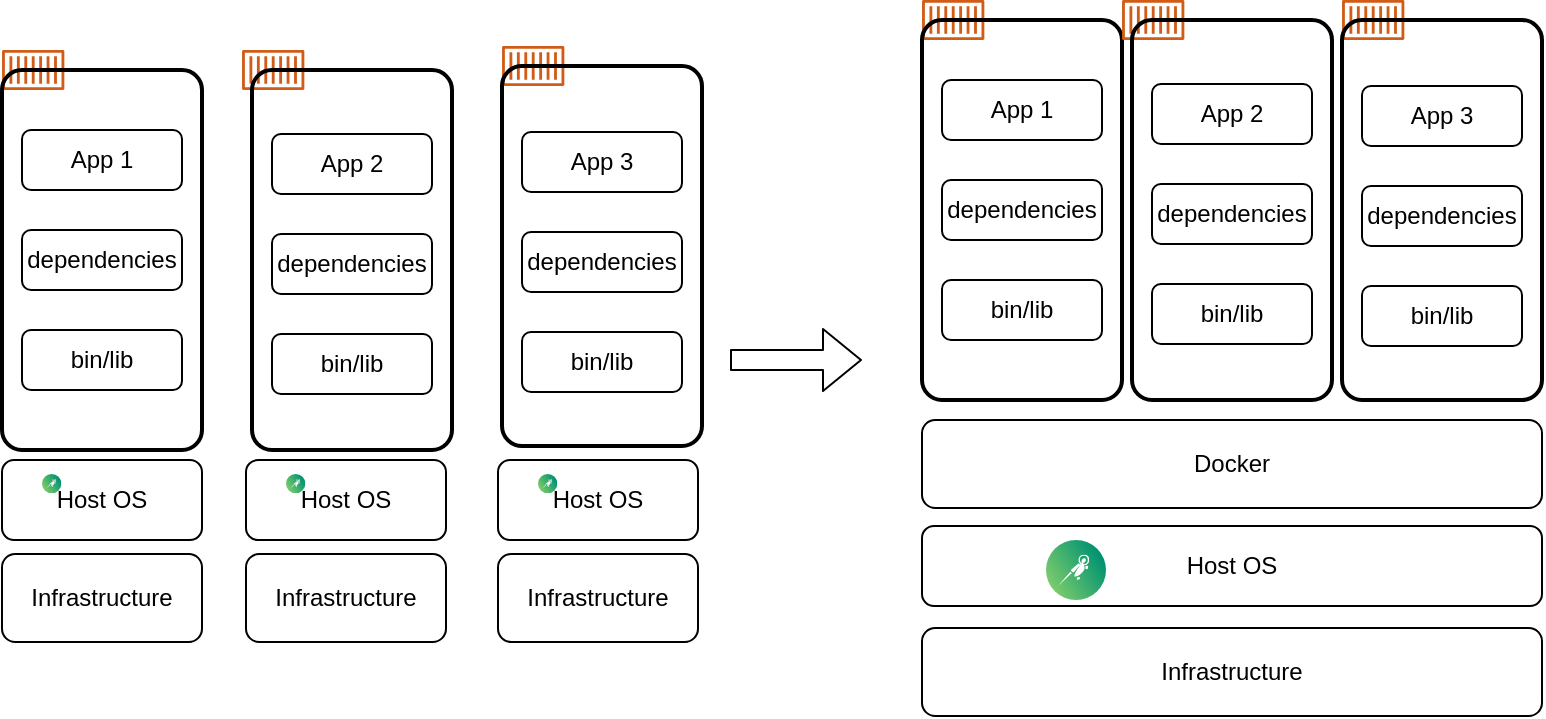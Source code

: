 <mxfile version="14.4.4" type="github">
  <diagram id="6CeVtnad_4VXsqq0xpX-" name="Page-1">
    <mxGraphModel dx="782" dy="436" grid="1" gridSize="10" guides="1" tooltips="1" connect="1" arrows="1" fold="1" page="1" pageScale="1" pageWidth="850" pageHeight="1100" math="0" shadow="0">
      <root>
        <mxCell id="0" />
        <mxCell id="1" parent="0" />
        <mxCell id="7FcESNxlY9vkVSKCiP2F-46" value="" style="group" vertex="1" connectable="0" parent="1">
          <mxGeometry x="480" y="130" width="310" height="358" as="geometry" />
        </mxCell>
        <mxCell id="7FcESNxlY9vkVSKCiP2F-16" value="" style="group" vertex="1" connectable="0" parent="7FcESNxlY9vkVSKCiP2F-46">
          <mxGeometry width="130" height="200" as="geometry" />
        </mxCell>
        <mxCell id="7FcESNxlY9vkVSKCiP2F-14" value="" style="outlineConnect=0;fontColor=#232F3E;gradientColor=none;fillColor=#D05C17;strokeColor=none;dashed=0;verticalLabelPosition=bottom;verticalAlign=top;align=center;html=1;fontSize=12;fontStyle=0;aspect=fixed;pointerEvents=1;shape=mxgraph.aws4.container_1;" vertex="1" parent="7FcESNxlY9vkVSKCiP2F-16">
          <mxGeometry width="31.2" height="20" as="geometry" />
        </mxCell>
        <mxCell id="7FcESNxlY9vkVSKCiP2F-12" value="" style="rounded=1;arcSize=10;dashed=0;fillColor=none;gradientColor=none;strokeWidth=2;" vertex="1" parent="7FcESNxlY9vkVSKCiP2F-16">
          <mxGeometry y="10" width="100" height="190" as="geometry" />
        </mxCell>
        <mxCell id="7FcESNxlY9vkVSKCiP2F-33" value="App 1" style="rounded=1;whiteSpace=wrap;html=1;" vertex="1" parent="7FcESNxlY9vkVSKCiP2F-16">
          <mxGeometry x="10" y="40" width="80" height="30" as="geometry" />
        </mxCell>
        <mxCell id="7FcESNxlY9vkVSKCiP2F-38" value="dependencies" style="rounded=1;whiteSpace=wrap;html=1;" vertex="1" parent="7FcESNxlY9vkVSKCiP2F-16">
          <mxGeometry x="10" y="90" width="80" height="30" as="geometry" />
        </mxCell>
        <mxCell id="7FcESNxlY9vkVSKCiP2F-39" value="bin/lib" style="rounded=1;whiteSpace=wrap;html=1;" vertex="1" parent="7FcESNxlY9vkVSKCiP2F-16">
          <mxGeometry x="10" y="140" width="80" height="30" as="geometry" />
        </mxCell>
        <mxCell id="7FcESNxlY9vkVSKCiP2F-17" value="" style="group" vertex="1" connectable="0" parent="7FcESNxlY9vkVSKCiP2F-46">
          <mxGeometry x="100" width="102" height="200" as="geometry" />
        </mxCell>
        <mxCell id="7FcESNxlY9vkVSKCiP2F-18" value="" style="outlineConnect=0;fontColor=#232F3E;gradientColor=none;fillColor=#D05C17;strokeColor=none;dashed=0;verticalLabelPosition=bottom;verticalAlign=top;align=center;html=1;fontSize=12;fontStyle=0;aspect=fixed;pointerEvents=1;shape=mxgraph.aws4.container_1;" vertex="1" parent="7FcESNxlY9vkVSKCiP2F-17">
          <mxGeometry width="31.2" height="20" as="geometry" />
        </mxCell>
        <mxCell id="7FcESNxlY9vkVSKCiP2F-19" value="" style="rounded=1;arcSize=10;dashed=0;fillColor=none;gradientColor=none;strokeWidth=2;" vertex="1" parent="7FcESNxlY9vkVSKCiP2F-17">
          <mxGeometry x="5" y="10" width="100" height="190" as="geometry" />
        </mxCell>
        <mxCell id="7FcESNxlY9vkVSKCiP2F-40" value="App 2" style="rounded=1;whiteSpace=wrap;html=1;" vertex="1" parent="7FcESNxlY9vkVSKCiP2F-17">
          <mxGeometry x="15" y="42" width="80" height="30" as="geometry" />
        </mxCell>
        <mxCell id="7FcESNxlY9vkVSKCiP2F-41" value="dependencies" style="rounded=1;whiteSpace=wrap;html=1;" vertex="1" parent="7FcESNxlY9vkVSKCiP2F-17">
          <mxGeometry x="15" y="92" width="80" height="30" as="geometry" />
        </mxCell>
        <mxCell id="7FcESNxlY9vkVSKCiP2F-42" value="bin/lib" style="rounded=1;whiteSpace=wrap;html=1;" vertex="1" parent="7FcESNxlY9vkVSKCiP2F-17">
          <mxGeometry x="15" y="142" width="80" height="30" as="geometry" />
        </mxCell>
        <mxCell id="7FcESNxlY9vkVSKCiP2F-20" value="" style="group" vertex="1" connectable="0" parent="7FcESNxlY9vkVSKCiP2F-46">
          <mxGeometry x="210" width="100" height="200" as="geometry" />
        </mxCell>
        <mxCell id="7FcESNxlY9vkVSKCiP2F-21" value="" style="outlineConnect=0;fontColor=#232F3E;gradientColor=none;fillColor=#D05C17;strokeColor=none;dashed=0;verticalLabelPosition=bottom;verticalAlign=top;align=center;html=1;fontSize=12;fontStyle=0;aspect=fixed;pointerEvents=1;shape=mxgraph.aws4.container_1;" vertex="1" parent="7FcESNxlY9vkVSKCiP2F-20">
          <mxGeometry width="31.2" height="20" as="geometry" />
        </mxCell>
        <mxCell id="7FcESNxlY9vkVSKCiP2F-22" value="" style="rounded=1;arcSize=10;dashed=0;fillColor=none;gradientColor=none;strokeWidth=2;" vertex="1" parent="7FcESNxlY9vkVSKCiP2F-20">
          <mxGeometry y="10" width="100" height="190" as="geometry" />
        </mxCell>
        <mxCell id="7FcESNxlY9vkVSKCiP2F-43" value="App 3" style="rounded=1;whiteSpace=wrap;html=1;" vertex="1" parent="7FcESNxlY9vkVSKCiP2F-20">
          <mxGeometry x="10" y="43" width="80" height="30" as="geometry" />
        </mxCell>
        <mxCell id="7FcESNxlY9vkVSKCiP2F-44" value="dependencies" style="rounded=1;whiteSpace=wrap;html=1;" vertex="1" parent="7FcESNxlY9vkVSKCiP2F-20">
          <mxGeometry x="10" y="93" width="80" height="30" as="geometry" />
        </mxCell>
        <mxCell id="7FcESNxlY9vkVSKCiP2F-45" value="bin/lib" style="rounded=1;whiteSpace=wrap;html=1;" vertex="1" parent="7FcESNxlY9vkVSKCiP2F-20">
          <mxGeometry x="10" y="143" width="80" height="30" as="geometry" />
        </mxCell>
        <mxCell id="7FcESNxlY9vkVSKCiP2F-25" value="" style="group;" vertex="1" connectable="0" parent="7FcESNxlY9vkVSKCiP2F-46">
          <mxGeometry y="314" width="310" height="44" as="geometry" />
        </mxCell>
        <mxCell id="7FcESNxlY9vkVSKCiP2F-1" value="Infrastructure" style="rounded=1;whiteSpace=wrap;html=1;" vertex="1" parent="7FcESNxlY9vkVSKCiP2F-25">
          <mxGeometry width="310" height="44" as="geometry" />
        </mxCell>
        <mxCell id="7FcESNxlY9vkVSKCiP2F-6" value="" style="shape=image;html=1;verticalAlign=top;verticalLabelPosition=bottom;labelBackgroundColor=#ffffff;imageAspect=0;aspect=fixed;image=https://cdn2.iconfinder.com/data/icons/whcompare-isometric-web-hosting-servers/50/rack-mount-server-128.png" vertex="1" parent="7FcESNxlY9vkVSKCiP2F-25">
          <mxGeometry width="44" height="44" as="geometry" />
        </mxCell>
        <mxCell id="7FcESNxlY9vkVSKCiP2F-26" value="" style="group" vertex="1" connectable="0" parent="7FcESNxlY9vkVSKCiP2F-46">
          <mxGeometry y="263" width="310" height="42" as="geometry" />
        </mxCell>
        <mxCell id="7FcESNxlY9vkVSKCiP2F-2" value="Host OS" style="rounded=1;whiteSpace=wrap;html=1;" vertex="1" parent="7FcESNxlY9vkVSKCiP2F-26">
          <mxGeometry width="310.0" height="40" as="geometry" />
        </mxCell>
        <mxCell id="7FcESNxlY9vkVSKCiP2F-5" value="" style="shape=image;html=1;verticalAlign=top;verticalLabelPosition=bottom;labelBackgroundColor=#ffffff;imageAspect=0;aspect=fixed;image=https://cdn1.iconfinder.com/data/icons/social-media-vol-3/24/_windows-17-128.png" vertex="1" parent="7FcESNxlY9vkVSKCiP2F-26">
          <mxGeometry x="10.333" y="2" width="40" height="40" as="geometry" />
        </mxCell>
        <mxCell id="7FcESNxlY9vkVSKCiP2F-10" value="" style="aspect=fixed;perimeter=ellipsePerimeter;html=1;align=center;fontSize=12;verticalAlign=top;fontColor=#364149;shadow=0;dashed=0;image;image=img/lib/cumulus/cumulus_linux_icon.svg;" vertex="1" parent="7FcESNxlY9vkVSKCiP2F-26">
          <mxGeometry x="62.0" y="7" width="30" height="30" as="geometry" />
        </mxCell>
        <mxCell id="7FcESNxlY9vkVSKCiP2F-27" value="" style="group;" vertex="1" connectable="0" parent="7FcESNxlY9vkVSKCiP2F-46">
          <mxGeometry y="210" width="310" height="40" as="geometry" />
        </mxCell>
        <mxCell id="7FcESNxlY9vkVSKCiP2F-3" value="Docker" style="rounded=1;whiteSpace=wrap;html=1;" vertex="1" parent="7FcESNxlY9vkVSKCiP2F-27">
          <mxGeometry width="310.0" height="44" as="geometry" />
        </mxCell>
        <mxCell id="7FcESNxlY9vkVSKCiP2F-9" value="" style="shape=image;html=1;verticalAlign=top;verticalLabelPosition=bottom;labelBackgroundColor=#ffffff;imageAspect=0;aspect=fixed;image=https://cdn3.iconfinder.com/data/icons/social-media-2169/24/social_media_social_media_logo_docker-128.png" vertex="1" parent="7FcESNxlY9vkVSKCiP2F-27">
          <mxGeometry x="12.4" width="38" height="38" as="geometry" />
        </mxCell>
        <mxCell id="7FcESNxlY9vkVSKCiP2F-105" value="" style="group" vertex="1" connectable="0" parent="1">
          <mxGeometry x="20" y="153" width="350" height="298" as="geometry" />
        </mxCell>
        <mxCell id="7FcESNxlY9vkVSKCiP2F-47" value="" style="group" vertex="1" connectable="0" parent="7FcESNxlY9vkVSKCiP2F-105">
          <mxGeometry y="2" width="130" height="200" as="geometry" />
        </mxCell>
        <mxCell id="7FcESNxlY9vkVSKCiP2F-48" value="" style="outlineConnect=0;fontColor=#232F3E;gradientColor=none;fillColor=#D05C17;strokeColor=none;dashed=0;verticalLabelPosition=bottom;verticalAlign=top;align=center;html=1;fontSize=12;fontStyle=0;aspect=fixed;pointerEvents=1;shape=mxgraph.aws4.container_1;" vertex="1" parent="7FcESNxlY9vkVSKCiP2F-47">
          <mxGeometry width="31.2" height="20" as="geometry" />
        </mxCell>
        <mxCell id="7FcESNxlY9vkVSKCiP2F-49" value="" style="rounded=1;arcSize=10;dashed=0;fillColor=none;gradientColor=none;strokeWidth=2;" vertex="1" parent="7FcESNxlY9vkVSKCiP2F-47">
          <mxGeometry y="10" width="100" height="190" as="geometry" />
        </mxCell>
        <mxCell id="7FcESNxlY9vkVSKCiP2F-50" value="App 1" style="rounded=1;whiteSpace=wrap;html=1;" vertex="1" parent="7FcESNxlY9vkVSKCiP2F-47">
          <mxGeometry x="10" y="40" width="80" height="30" as="geometry" />
        </mxCell>
        <mxCell id="7FcESNxlY9vkVSKCiP2F-51" value="dependencies" style="rounded=1;whiteSpace=wrap;html=1;" vertex="1" parent="7FcESNxlY9vkVSKCiP2F-47">
          <mxGeometry x="10" y="90" width="80" height="30" as="geometry" />
        </mxCell>
        <mxCell id="7FcESNxlY9vkVSKCiP2F-52" value="bin/lib" style="rounded=1;whiteSpace=wrap;html=1;" vertex="1" parent="7FcESNxlY9vkVSKCiP2F-47">
          <mxGeometry x="10" y="140" width="80" height="30" as="geometry" />
        </mxCell>
        <mxCell id="7FcESNxlY9vkVSKCiP2F-53" value="" style="group" vertex="1" connectable="0" parent="7FcESNxlY9vkVSKCiP2F-105">
          <mxGeometry x="120" y="2" width="102" height="200" as="geometry" />
        </mxCell>
        <mxCell id="7FcESNxlY9vkVSKCiP2F-54" value="" style="outlineConnect=0;fontColor=#232F3E;gradientColor=none;fillColor=#D05C17;strokeColor=none;dashed=0;verticalLabelPosition=bottom;verticalAlign=top;align=center;html=1;fontSize=12;fontStyle=0;aspect=fixed;pointerEvents=1;shape=mxgraph.aws4.container_1;" vertex="1" parent="7FcESNxlY9vkVSKCiP2F-53">
          <mxGeometry width="31.2" height="20" as="geometry" />
        </mxCell>
        <mxCell id="7FcESNxlY9vkVSKCiP2F-55" value="" style="rounded=1;arcSize=10;dashed=0;fillColor=none;gradientColor=none;strokeWidth=2;" vertex="1" parent="7FcESNxlY9vkVSKCiP2F-53">
          <mxGeometry x="5" y="10" width="100" height="190" as="geometry" />
        </mxCell>
        <mxCell id="7FcESNxlY9vkVSKCiP2F-56" value="App 2" style="rounded=1;whiteSpace=wrap;html=1;" vertex="1" parent="7FcESNxlY9vkVSKCiP2F-53">
          <mxGeometry x="15" y="42" width="80" height="30" as="geometry" />
        </mxCell>
        <mxCell id="7FcESNxlY9vkVSKCiP2F-57" value="dependencies" style="rounded=1;whiteSpace=wrap;html=1;" vertex="1" parent="7FcESNxlY9vkVSKCiP2F-53">
          <mxGeometry x="15" y="92" width="80" height="30" as="geometry" />
        </mxCell>
        <mxCell id="7FcESNxlY9vkVSKCiP2F-58" value="bin/lib" style="rounded=1;whiteSpace=wrap;html=1;" vertex="1" parent="7FcESNxlY9vkVSKCiP2F-53">
          <mxGeometry x="15" y="142" width="80" height="30" as="geometry" />
        </mxCell>
        <mxCell id="7FcESNxlY9vkVSKCiP2F-59" value="" style="group" vertex="1" connectable="0" parent="7FcESNxlY9vkVSKCiP2F-105">
          <mxGeometry x="250" width="100" height="200" as="geometry" />
        </mxCell>
        <mxCell id="7FcESNxlY9vkVSKCiP2F-60" value="" style="outlineConnect=0;fontColor=#232F3E;gradientColor=none;fillColor=#D05C17;strokeColor=none;dashed=0;verticalLabelPosition=bottom;verticalAlign=top;align=center;html=1;fontSize=12;fontStyle=0;aspect=fixed;pointerEvents=1;shape=mxgraph.aws4.container_1;" vertex="1" parent="7FcESNxlY9vkVSKCiP2F-59">
          <mxGeometry width="31.2" height="20" as="geometry" />
        </mxCell>
        <mxCell id="7FcESNxlY9vkVSKCiP2F-61" value="" style="rounded=1;arcSize=10;dashed=0;fillColor=none;gradientColor=none;strokeWidth=2;" vertex="1" parent="7FcESNxlY9vkVSKCiP2F-59">
          <mxGeometry y="10" width="100" height="190" as="geometry" />
        </mxCell>
        <mxCell id="7FcESNxlY9vkVSKCiP2F-62" value="App 3" style="rounded=1;whiteSpace=wrap;html=1;" vertex="1" parent="7FcESNxlY9vkVSKCiP2F-59">
          <mxGeometry x="10" y="43" width="80" height="30" as="geometry" />
        </mxCell>
        <mxCell id="7FcESNxlY9vkVSKCiP2F-63" value="dependencies" style="rounded=1;whiteSpace=wrap;html=1;" vertex="1" parent="7FcESNxlY9vkVSKCiP2F-59">
          <mxGeometry x="10" y="93" width="80" height="30" as="geometry" />
        </mxCell>
        <mxCell id="7FcESNxlY9vkVSKCiP2F-64" value="bin/lib" style="rounded=1;whiteSpace=wrap;html=1;" vertex="1" parent="7FcESNxlY9vkVSKCiP2F-59">
          <mxGeometry x="10" y="143" width="80" height="30" as="geometry" />
        </mxCell>
        <mxCell id="7FcESNxlY9vkVSKCiP2F-65" value="" style="group" vertex="1" connectable="0" parent="7FcESNxlY9vkVSKCiP2F-105">
          <mxGeometry y="207" width="100" height="42" as="geometry" />
        </mxCell>
        <mxCell id="7FcESNxlY9vkVSKCiP2F-66" value="Host OS" style="rounded=1;whiteSpace=wrap;html=1;" vertex="1" parent="7FcESNxlY9vkVSKCiP2F-65">
          <mxGeometry width="100.0" height="40" as="geometry" />
        </mxCell>
        <mxCell id="7FcESNxlY9vkVSKCiP2F-67" value="" style="shape=image;html=1;verticalAlign=top;verticalLabelPosition=bottom;labelBackgroundColor=#ffffff;imageAspect=0;aspect=fixed;image=https://cdn1.iconfinder.com/data/icons/social-media-vol-3/24/_windows-17-128.png" vertex="1" parent="7FcESNxlY9vkVSKCiP2F-65">
          <mxGeometry x="3.333" y="2" width="12.903" height="12.903" as="geometry" />
        </mxCell>
        <mxCell id="7FcESNxlY9vkVSKCiP2F-68" value="" style="aspect=fixed;perimeter=ellipsePerimeter;html=1;align=center;fontSize=12;verticalAlign=top;fontColor=#364149;shadow=0;dashed=0;image;image=img/lib/cumulus/cumulus_linux_icon.svg;" vertex="1" parent="7FcESNxlY9vkVSKCiP2F-65">
          <mxGeometry x="20" y="7" width="9.677" height="9.677" as="geometry" />
        </mxCell>
        <mxCell id="7FcESNxlY9vkVSKCiP2F-72" value="" style="group;" vertex="1" connectable="0" parent="7FcESNxlY9vkVSKCiP2F-105">
          <mxGeometry y="254" width="100" height="44" as="geometry" />
        </mxCell>
        <mxCell id="7FcESNxlY9vkVSKCiP2F-73" value="Infrastructure" style="rounded=1;whiteSpace=wrap;html=1;" vertex="1" parent="7FcESNxlY9vkVSKCiP2F-72">
          <mxGeometry width="100" height="44" as="geometry" />
        </mxCell>
        <mxCell id="7FcESNxlY9vkVSKCiP2F-74" value="" style="shape=image;html=1;verticalAlign=top;verticalLabelPosition=bottom;labelBackgroundColor=#ffffff;imageAspect=0;aspect=fixed;image=https://cdn2.iconfinder.com/data/icons/whcompare-isometric-web-hosting-servers/50/rack-mount-server-128.png" vertex="1" parent="7FcESNxlY9vkVSKCiP2F-72">
          <mxGeometry width="14.194" height="14.194" as="geometry" />
        </mxCell>
        <mxCell id="7FcESNxlY9vkVSKCiP2F-91" value="" style="group" vertex="1" connectable="0" parent="7FcESNxlY9vkVSKCiP2F-105">
          <mxGeometry x="122" y="207" width="100" height="42" as="geometry" />
        </mxCell>
        <mxCell id="7FcESNxlY9vkVSKCiP2F-92" value="Host OS" style="rounded=1;whiteSpace=wrap;html=1;" vertex="1" parent="7FcESNxlY9vkVSKCiP2F-91">
          <mxGeometry width="100.0" height="40" as="geometry" />
        </mxCell>
        <mxCell id="7FcESNxlY9vkVSKCiP2F-93" value="" style="shape=image;html=1;verticalAlign=top;verticalLabelPosition=bottom;labelBackgroundColor=#ffffff;imageAspect=0;aspect=fixed;image=https://cdn1.iconfinder.com/data/icons/social-media-vol-3/24/_windows-17-128.png" vertex="1" parent="7FcESNxlY9vkVSKCiP2F-91">
          <mxGeometry x="3.333" y="2" width="12.903" height="12.903" as="geometry" />
        </mxCell>
        <mxCell id="7FcESNxlY9vkVSKCiP2F-94" value="" style="aspect=fixed;perimeter=ellipsePerimeter;html=1;align=center;fontSize=12;verticalAlign=top;fontColor=#364149;shadow=0;dashed=0;image;image=img/lib/cumulus/cumulus_linux_icon.svg;" vertex="1" parent="7FcESNxlY9vkVSKCiP2F-91">
          <mxGeometry x="20" y="7" width="9.677" height="9.677" as="geometry" />
        </mxCell>
        <mxCell id="7FcESNxlY9vkVSKCiP2F-95" value="" style="group;" vertex="1" connectable="0" parent="7FcESNxlY9vkVSKCiP2F-105">
          <mxGeometry x="122" y="254" width="100" height="44" as="geometry" />
        </mxCell>
        <mxCell id="7FcESNxlY9vkVSKCiP2F-96" value="Infrastructure" style="rounded=1;whiteSpace=wrap;html=1;" vertex="1" parent="7FcESNxlY9vkVSKCiP2F-95">
          <mxGeometry width="100" height="44" as="geometry" />
        </mxCell>
        <mxCell id="7FcESNxlY9vkVSKCiP2F-97" value="" style="shape=image;html=1;verticalAlign=top;verticalLabelPosition=bottom;labelBackgroundColor=#ffffff;imageAspect=0;aspect=fixed;image=https://cdn2.iconfinder.com/data/icons/whcompare-isometric-web-hosting-servers/50/rack-mount-server-128.png" vertex="1" parent="7FcESNxlY9vkVSKCiP2F-95">
          <mxGeometry width="14.194" height="14.194" as="geometry" />
        </mxCell>
        <mxCell id="7FcESNxlY9vkVSKCiP2F-98" value="" style="group" vertex="1" connectable="0" parent="7FcESNxlY9vkVSKCiP2F-105">
          <mxGeometry x="248" y="207" width="100" height="42" as="geometry" />
        </mxCell>
        <mxCell id="7FcESNxlY9vkVSKCiP2F-99" value="Host OS" style="rounded=1;whiteSpace=wrap;html=1;" vertex="1" parent="7FcESNxlY9vkVSKCiP2F-98">
          <mxGeometry width="100.0" height="40" as="geometry" />
        </mxCell>
        <mxCell id="7FcESNxlY9vkVSKCiP2F-100" value="" style="shape=image;html=1;verticalAlign=top;verticalLabelPosition=bottom;labelBackgroundColor=#ffffff;imageAspect=0;aspect=fixed;image=https://cdn1.iconfinder.com/data/icons/social-media-vol-3/24/_windows-17-128.png" vertex="1" parent="7FcESNxlY9vkVSKCiP2F-98">
          <mxGeometry x="3.333" y="2" width="12.903" height="12.903" as="geometry" />
        </mxCell>
        <mxCell id="7FcESNxlY9vkVSKCiP2F-101" value="" style="aspect=fixed;perimeter=ellipsePerimeter;html=1;align=center;fontSize=12;verticalAlign=top;fontColor=#364149;shadow=0;dashed=0;image;image=img/lib/cumulus/cumulus_linux_icon.svg;" vertex="1" parent="7FcESNxlY9vkVSKCiP2F-98">
          <mxGeometry x="20" y="7" width="9.677" height="9.677" as="geometry" />
        </mxCell>
        <mxCell id="7FcESNxlY9vkVSKCiP2F-102" value="" style="group;" vertex="1" connectable="0" parent="7FcESNxlY9vkVSKCiP2F-105">
          <mxGeometry x="248" y="254" width="100" height="44" as="geometry" />
        </mxCell>
        <mxCell id="7FcESNxlY9vkVSKCiP2F-103" value="Infrastructure" style="rounded=1;whiteSpace=wrap;html=1;" vertex="1" parent="7FcESNxlY9vkVSKCiP2F-102">
          <mxGeometry width="100" height="44" as="geometry" />
        </mxCell>
        <mxCell id="7FcESNxlY9vkVSKCiP2F-104" value="" style="shape=image;html=1;verticalAlign=top;verticalLabelPosition=bottom;labelBackgroundColor=#ffffff;imageAspect=0;aspect=fixed;image=https://cdn2.iconfinder.com/data/icons/whcompare-isometric-web-hosting-servers/50/rack-mount-server-128.png" vertex="1" parent="7FcESNxlY9vkVSKCiP2F-102">
          <mxGeometry width="14.194" height="14.194" as="geometry" />
        </mxCell>
        <mxCell id="7FcESNxlY9vkVSKCiP2F-106" value="" style="shape=flexArrow;endArrow=classic;html=1;" edge="1" parent="1">
          <mxGeometry width="50" height="50" relative="1" as="geometry">
            <mxPoint x="384" y="310" as="sourcePoint" />
            <mxPoint x="450" y="310" as="targetPoint" />
          </mxGeometry>
        </mxCell>
      </root>
    </mxGraphModel>
  </diagram>
</mxfile>
